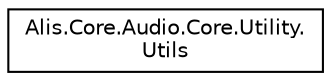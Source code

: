 digraph "Graphical Class Hierarchy"
{
 // LATEX_PDF_SIZE
  edge [fontname="Helvetica",fontsize="10",labelfontname="Helvetica",labelfontsize="10"];
  node [fontname="Helvetica",fontsize="10",shape=record];
  rankdir="LR";
  Node0 [label="Alis.Core.Audio.Core.Utility.\lUtils",height=0.2,width=0.4,color="black", fillcolor="white", style="filled",URL="$class_alis_1_1_core_1_1_audio_1_1_core_1_1_utility_1_1_utils.html",tooltip="The utils class"];
}
